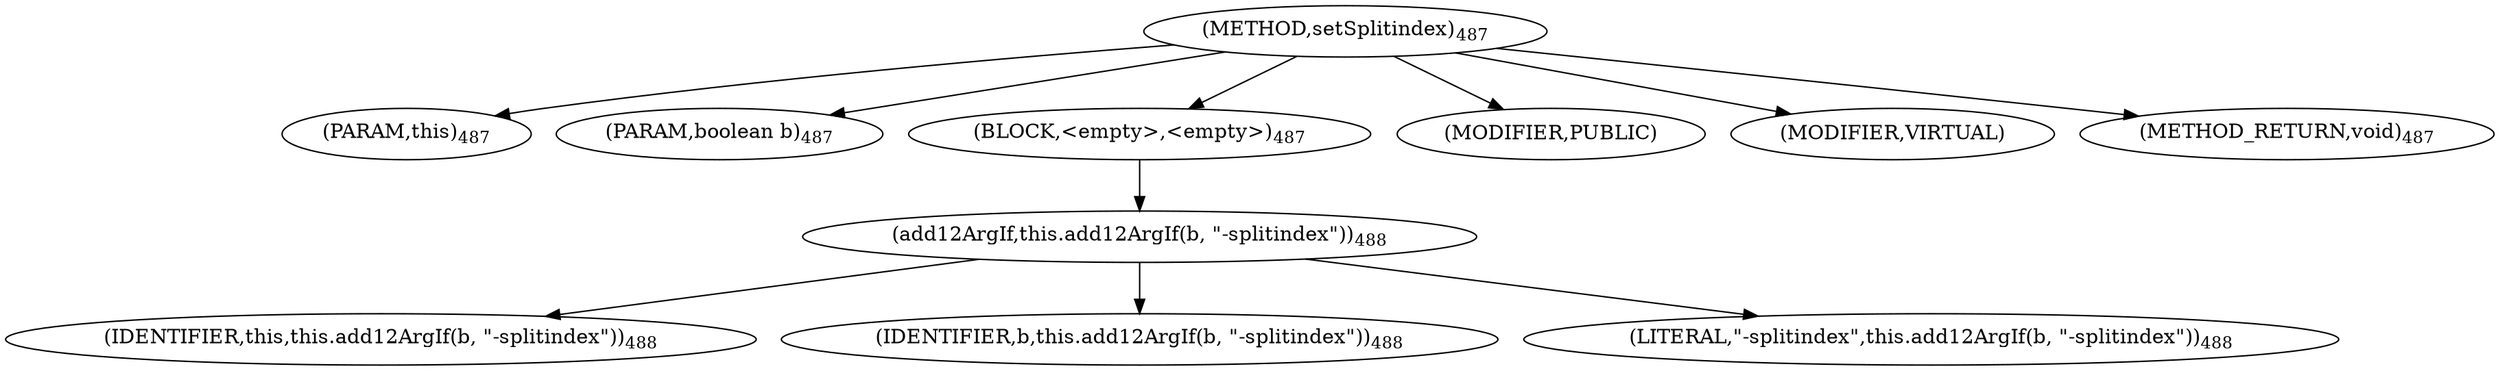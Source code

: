 digraph "setSplitindex" {  
"1587" [label = <(METHOD,setSplitindex)<SUB>487</SUB>> ]
"154" [label = <(PARAM,this)<SUB>487</SUB>> ]
"1588" [label = <(PARAM,boolean b)<SUB>487</SUB>> ]
"1589" [label = <(BLOCK,&lt;empty&gt;,&lt;empty&gt;)<SUB>487</SUB>> ]
"1590" [label = <(add12ArgIf,this.add12ArgIf(b, &quot;-splitindex&quot;))<SUB>488</SUB>> ]
"153" [label = <(IDENTIFIER,this,this.add12ArgIf(b, &quot;-splitindex&quot;))<SUB>488</SUB>> ]
"1591" [label = <(IDENTIFIER,b,this.add12ArgIf(b, &quot;-splitindex&quot;))<SUB>488</SUB>> ]
"1592" [label = <(LITERAL,&quot;-splitindex&quot;,this.add12ArgIf(b, &quot;-splitindex&quot;))<SUB>488</SUB>> ]
"1593" [label = <(MODIFIER,PUBLIC)> ]
"1594" [label = <(MODIFIER,VIRTUAL)> ]
"1595" [label = <(METHOD_RETURN,void)<SUB>487</SUB>> ]
  "1587" -> "154" 
  "1587" -> "1588" 
  "1587" -> "1589" 
  "1587" -> "1593" 
  "1587" -> "1594" 
  "1587" -> "1595" 
  "1589" -> "1590" 
  "1590" -> "153" 
  "1590" -> "1591" 
  "1590" -> "1592" 
}
